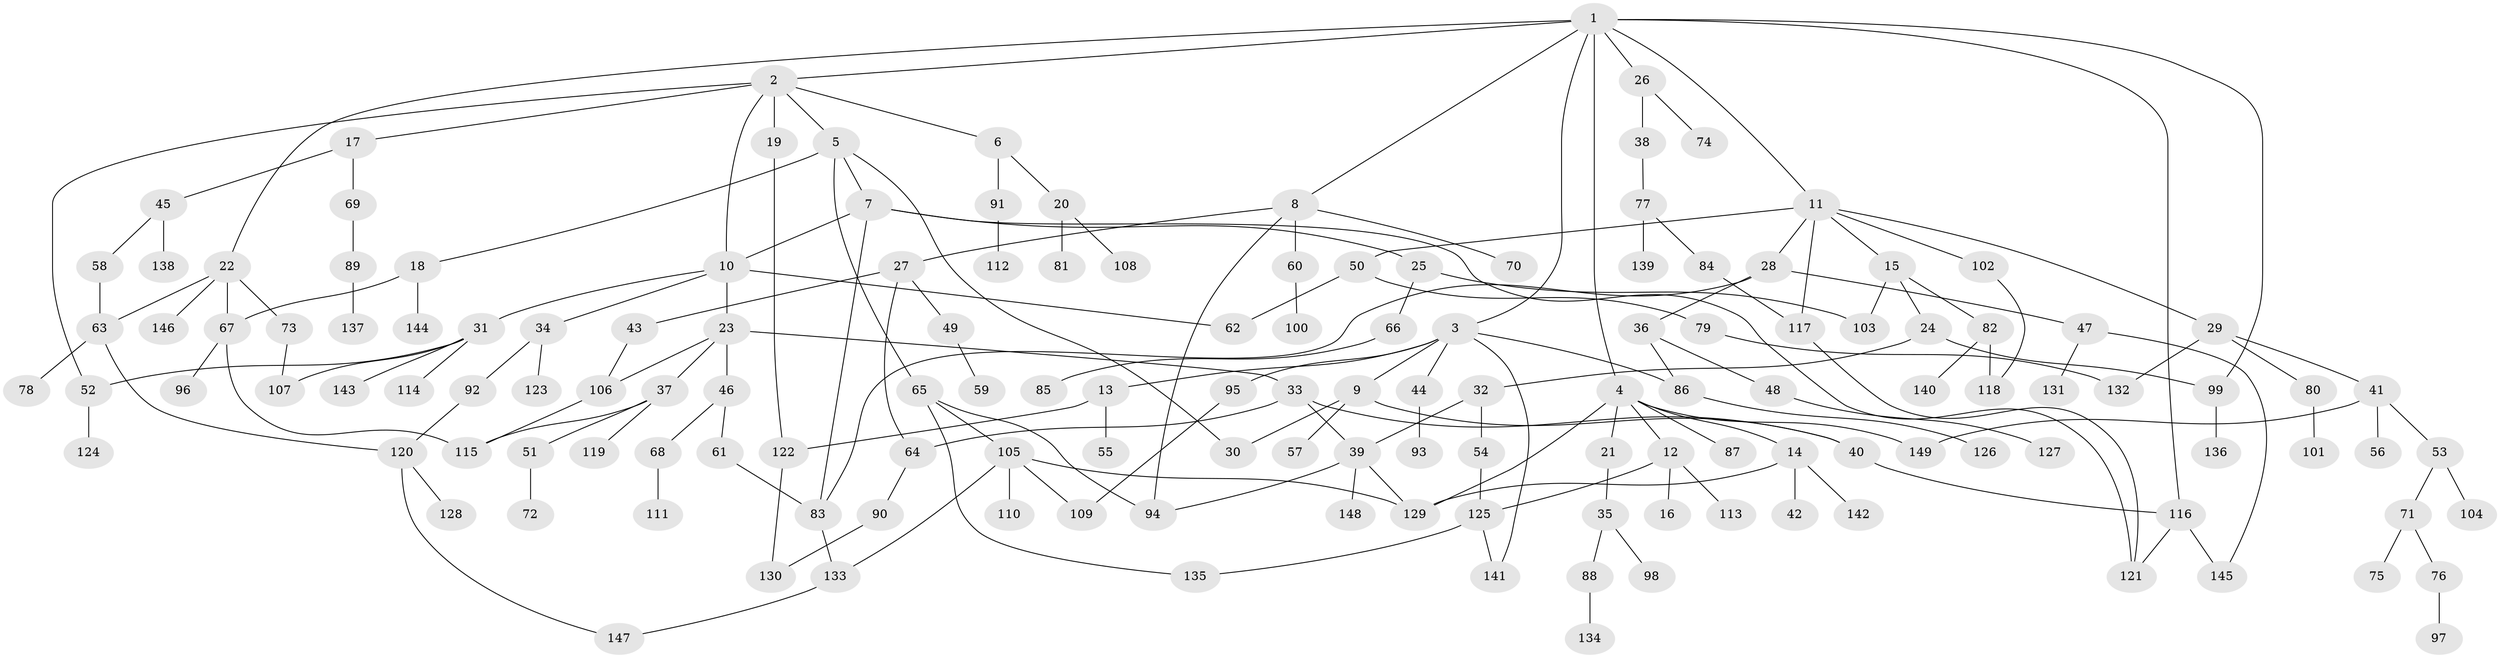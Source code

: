 // coarse degree distribution, {6: 0.04054054054054054, 4: 0.0945945945945946, 1: 0.44594594594594594, 2: 0.2702702702702703, 10: 0.013513513513513514, 13: 0.013513513513513514, 3: 0.02702702702702703, 5: 0.02702702702702703, 9: 0.013513513513513514, 7: 0.04054054054054054, 8: 0.013513513513513514}
// Generated by graph-tools (version 1.1) at 2025/46/03/04/25 21:46:16]
// undirected, 149 vertices, 188 edges
graph export_dot {
graph [start="1"]
  node [color=gray90,style=filled];
  1;
  2;
  3;
  4;
  5;
  6;
  7;
  8;
  9;
  10;
  11;
  12;
  13;
  14;
  15;
  16;
  17;
  18;
  19;
  20;
  21;
  22;
  23;
  24;
  25;
  26;
  27;
  28;
  29;
  30;
  31;
  32;
  33;
  34;
  35;
  36;
  37;
  38;
  39;
  40;
  41;
  42;
  43;
  44;
  45;
  46;
  47;
  48;
  49;
  50;
  51;
  52;
  53;
  54;
  55;
  56;
  57;
  58;
  59;
  60;
  61;
  62;
  63;
  64;
  65;
  66;
  67;
  68;
  69;
  70;
  71;
  72;
  73;
  74;
  75;
  76;
  77;
  78;
  79;
  80;
  81;
  82;
  83;
  84;
  85;
  86;
  87;
  88;
  89;
  90;
  91;
  92;
  93;
  94;
  95;
  96;
  97;
  98;
  99;
  100;
  101;
  102;
  103;
  104;
  105;
  106;
  107;
  108;
  109;
  110;
  111;
  112;
  113;
  114;
  115;
  116;
  117;
  118;
  119;
  120;
  121;
  122;
  123;
  124;
  125;
  126;
  127;
  128;
  129;
  130;
  131;
  132;
  133;
  134;
  135;
  136;
  137;
  138;
  139;
  140;
  141;
  142;
  143;
  144;
  145;
  146;
  147;
  148;
  149;
  1 -- 2;
  1 -- 3;
  1 -- 4;
  1 -- 8;
  1 -- 11;
  1 -- 22;
  1 -- 26;
  1 -- 99;
  1 -- 116;
  2 -- 5;
  2 -- 6;
  2 -- 10;
  2 -- 17;
  2 -- 19;
  2 -- 52;
  3 -- 9;
  3 -- 13;
  3 -- 44;
  3 -- 86;
  3 -- 95;
  3 -- 141;
  4 -- 12;
  4 -- 14;
  4 -- 21;
  4 -- 87;
  4 -- 149;
  4 -- 129;
  5 -- 7;
  5 -- 18;
  5 -- 65;
  5 -- 30;
  6 -- 20;
  6 -- 91;
  7 -- 25;
  7 -- 83;
  7 -- 10;
  7 -- 121;
  8 -- 27;
  8 -- 60;
  8 -- 70;
  8 -- 94;
  9 -- 30;
  9 -- 40;
  9 -- 57;
  10 -- 23;
  10 -- 31;
  10 -- 34;
  10 -- 62;
  11 -- 15;
  11 -- 28;
  11 -- 29;
  11 -- 50;
  11 -- 102;
  11 -- 117;
  12 -- 16;
  12 -- 113;
  12 -- 125;
  13 -- 55;
  13 -- 122;
  14 -- 42;
  14 -- 142;
  14 -- 129;
  15 -- 24;
  15 -- 82;
  15 -- 103;
  17 -- 45;
  17 -- 69;
  18 -- 144;
  18 -- 67;
  19 -- 122;
  20 -- 81;
  20 -- 108;
  21 -- 35;
  22 -- 67;
  22 -- 73;
  22 -- 146;
  22 -- 63;
  23 -- 33;
  23 -- 37;
  23 -- 46;
  23 -- 106;
  24 -- 32;
  24 -- 99;
  25 -- 66;
  25 -- 103;
  26 -- 38;
  26 -- 74;
  27 -- 43;
  27 -- 49;
  27 -- 64;
  28 -- 36;
  28 -- 47;
  28 -- 83;
  29 -- 41;
  29 -- 80;
  29 -- 132;
  31 -- 107;
  31 -- 114;
  31 -- 143;
  31 -- 52;
  32 -- 54;
  32 -- 39;
  33 -- 39;
  33 -- 40;
  33 -- 64;
  34 -- 92;
  34 -- 123;
  35 -- 88;
  35 -- 98;
  36 -- 48;
  36 -- 86;
  37 -- 51;
  37 -- 115;
  37 -- 119;
  38 -- 77;
  39 -- 148;
  39 -- 94;
  39 -- 129;
  40 -- 116;
  41 -- 53;
  41 -- 56;
  41 -- 149;
  43 -- 106;
  44 -- 93;
  45 -- 58;
  45 -- 138;
  46 -- 61;
  46 -- 68;
  47 -- 131;
  47 -- 145;
  48 -- 127;
  49 -- 59;
  50 -- 79;
  50 -- 62;
  51 -- 72;
  52 -- 124;
  53 -- 71;
  53 -- 104;
  54 -- 125;
  58 -- 63;
  60 -- 100;
  61 -- 83;
  63 -- 78;
  63 -- 120;
  64 -- 90;
  65 -- 105;
  65 -- 135;
  65 -- 94;
  66 -- 85;
  67 -- 96;
  67 -- 115;
  68 -- 111;
  69 -- 89;
  71 -- 75;
  71 -- 76;
  73 -- 107;
  76 -- 97;
  77 -- 84;
  77 -- 139;
  79 -- 132;
  80 -- 101;
  82 -- 140;
  82 -- 118;
  83 -- 133;
  84 -- 117;
  86 -- 126;
  88 -- 134;
  89 -- 137;
  90 -- 130;
  91 -- 112;
  92 -- 120;
  95 -- 109;
  99 -- 136;
  102 -- 118;
  105 -- 110;
  105 -- 129;
  105 -- 133;
  105 -- 109;
  106 -- 115;
  116 -- 121;
  116 -- 145;
  117 -- 121;
  120 -- 128;
  120 -- 147;
  122 -- 130;
  125 -- 135;
  125 -- 141;
  133 -- 147;
}
